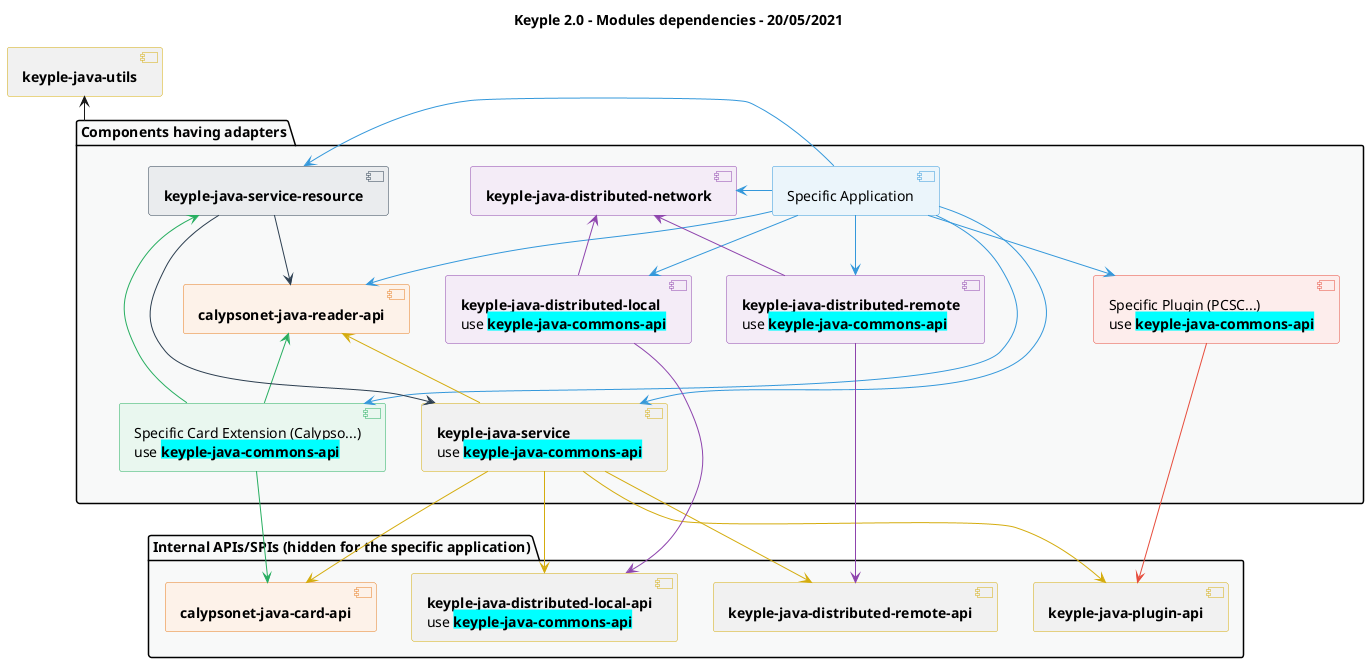 @startuml
title
    Keyple 2.0 - Modules dependencies - 20/05/2021
end title

' == THEME ==

'Couleurs issues de : https://htmlcolorcodes.com/fr/tableau-de-couleur/tableau-de-couleur-design-plat/
!define C_GREY1 F8F9F9
!define COLOR_YELLOW D4AC0D
!define COLOR_RED E74C3C
!define COLOR_PURPLE 8E44AD
!define COLOR_BLUE 3498DB
!define COLOR_GREEN 27AE60
!define COLOR_GREY 2C3E50
skinparam Shadowing false
skinparam component {
    BorderColor #D4AC0D
    ' Red
    BackgroundColor<<red>> #FDEDEC
    BorderColor<<red>> #E74C3C
    ' Purple
    BackgroundColor<<purple>> #F4ECF7
    BorderColor<<purple>> #8E44AD
    ' blue
    BackgroundColor<<blue>> #EBF5FB
    BorderColor<<blue>> #3498DB
    ' Green
    BackgroundColor<<green>> #E9F7EF
    BorderColor<<green>> #27AE60
    ' Orange
    BackgroundColor<<orange>> #FDF2E9
    BorderColor<<orange>> #E67E22
    ' Grey
    BackgroundColor<<grey>> #EAECEE
    BorderColor<<grey>> #2C3E50
}
skinparam interface {
    BorderColor #D4AC0D
    ' Red
    BackgroundColor<<red>> #FDEDEC
    BorderColor<<red>> #E74C3C
    ' Purple
    BackgroundColor<<purple>> #F4ECF7
    BorderColor<<purple>> #8E44AD
    ' blue
    BackgroundColor<<blue>> #EBF5FB
    BorderColor<<blue>> #3498DB
    ' Green
    BackgroundColor<<green>> #E9F7EF
    BorderColor<<green>> #27AE60
    ' Orange
    BackgroundColor<<orange>> #FDF2E9
    BorderColor<<orange>> #E67E22
    ' Grey
    BackgroundColor<<grey>> #EAECEE
    BorderColor<<grey>> #2C3E50
}
hide <<red>> stereotype
hide <<purple>> stereotype
hide <<blue>> stereotype
hide <<green>> stereotype
hide <<orange>> stereotype
hide <<grey>> stereotype

' == COMPONENTS ==

package "Components having adapters" as packMain #C_GREY1 {
    [Specific Application] as application <<blue>>
    [Specific Plugin (PCSC...)\nuse <back:cyan>**keyple-java-commons-api**</back>] as plugin <<red>>
    together {
        [Specific Card Extension (Calypso...)\nuse <back:cyan>**keyple-java-commons-api**</back>] as extension <<green>>
        [**calypsonet-java-reader-api**] as readerApi <<orange>>
        [**keyple-java-service**\nuse <back:cyan>**keyple-java-commons-api**</back>] as service
        [**keyple-java-service-resource**] as serviceResource <<grey>>
    }
    together {
        [**keyple-java-distributed-local**\nuse <back:cyan>**keyple-java-commons-api**</back>] as local <<purple>>
        [**keyple-java-distributed-network**] as network <<purple>>
        [**keyple-java-distributed-remote**\nuse <back:cyan>**keyple-java-commons-api**</back>] as remote <<purple>>
    }
}
package "Internal APIs/SPIs (hidden for the specific application)" as packApi #C_GREY1 {
    [**keyple-java-plugin-api**] as pluginApi
    [**calypsonet-java-card-api**] as cardApi <<orange>>
    [**keyple-java-distributed-local-api**\nuse <back:cyan>**keyple-java-commons-api**</back>] as distributedLocalApi
    [**keyple-java-distributed-remote-api**] as distributedRemoteApi
}
[**keyple-java-utils**] as util

' == ASSOCIATIONS ==

application --> plugin #COLOR_BLUE
application --> service #COLOR_BLUE
application -left-> serviceResource #COLOR_BLUE
application --> readerApi #COLOR_BLUE
application --> extension #COLOR_BLUE
application --> local #COLOR_BLUE
application -left-> network #COLOR_BLUE
application --> remote #COLOR_BLUE

extension --> cardApi #COLOR_GREEN
extension -up-> readerApi #COLOR_GREEN
extension -up-> serviceResource #COLOR_GREEN

plugin --> pluginApi #COLOR_RED

service -up-> readerApi #COLOR_YELLOW
service --> pluginApi #COLOR_YELLOW
service --> cardApi #COLOR_YELLOW
service --> distributedRemoteApi #COLOR_YELLOW
service --> distributedLocalApi #COLOR_YELLOW

serviceResource -right-> readerApi #COLOR_GREY
serviceResource --> service #COLOR_GREY

local -up-> network #COLOR_PURPLE
local --> distributedLocalApi #COLOR_PURPLE

remote -up-> network #COLOR_PURPLE
remote --> distributedRemoteApi #COLOR_PURPLE

packMain -up-> util

' == LAYOUT ==

@enduml